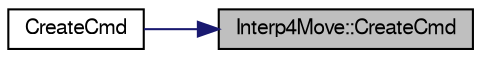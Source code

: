 digraph "Interp4Move::CreateCmd"
{
 // LATEX_PDF_SIZE
  edge [fontname="FreeSans",fontsize="10",labelfontname="FreeSans",labelfontsize="10"];
  node [fontname="FreeSans",fontsize="10",shape=record];
  rankdir="RL";
  Node1 [label="Interp4Move::CreateCmd",height=0.2,width=0.4,color="black", fillcolor="grey75", style="filled", fontcolor="black",tooltip="Ta metoda nie musi być zdefiniowna w klasie bazowej."];
  Node1 -> Node2 [dir="back",color="midnightblue",fontsize="10",style="solid",fontname="FreeSans"];
  Node2 [label="CreateCmd",height=0.2,width=0.4,color="black", fillcolor="white", style="filled",URL="$Interp4Move_8cpp.html#ad4f8d6a4dc782b0f28c6d962b417afdb",tooltip="Utworzenie polecenia Move."];
}
